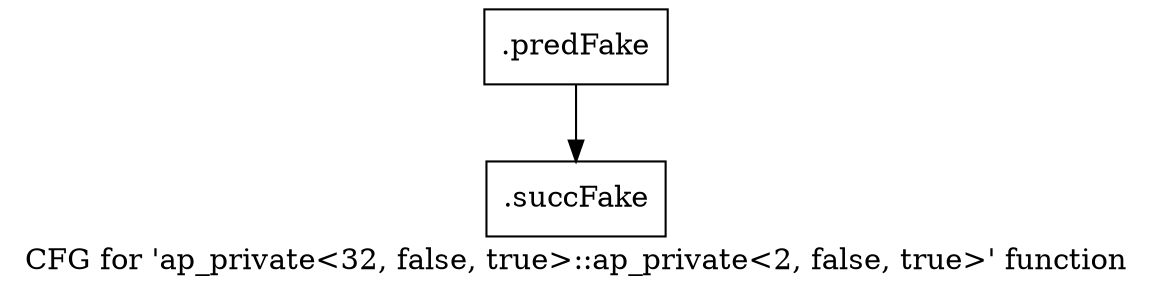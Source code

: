 digraph "CFG for 'ap_private\<32, false, true\>::ap_private\<2, false, true\>' function" {
	label="CFG for 'ap_private\<32, false, true\>::ap_private\<2, false, true\>' function";

	Node0x5eb18c0 [shape=record,filename="",linenumber="",label="{.predFake}"];
	Node0x5eb18c0 -> Node0x62e4f80[ callList="" memoryops="" filename="/mnt/xilinx/Vitis_HLS/2021.2/include/etc/ap_private.h" execusionnum="0"];
	Node0x62e4f80 [shape=record,filename="/mnt/xilinx/Vitis_HLS/2021.2/include/etc/ap_private.h",linenumber="1723",label="{.succFake}"];
}
